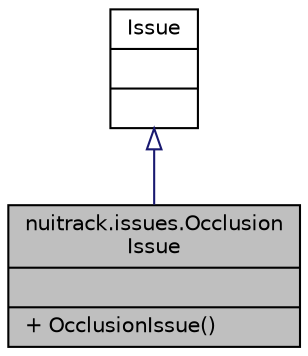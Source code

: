 digraph "nuitrack.issues.OcclusionIssue"
{
  edge [fontname="Helvetica",fontsize="10",labelfontname="Helvetica",labelfontsize="10"];
  node [fontname="Helvetica",fontsize="10",shape=record];
  Node1 [label="{nuitrack.issues.Occlusion\lIssue\n||+ OcclusionIssue()\l}",height=0.2,width=0.4,color="black", fillcolor="grey75", style="filled" fontcolor="black"];
  Node2 -> Node1 [dir="back",color="midnightblue",fontsize="10",style="solid",arrowtail="onormal",fontname="Helvetica"];
  Node2 [label="{Issue\n||}",height=0.2,width=0.4,color="black", fillcolor="white", style="filled",URL="$classnuitrack_1_1Issue.html"];
}
